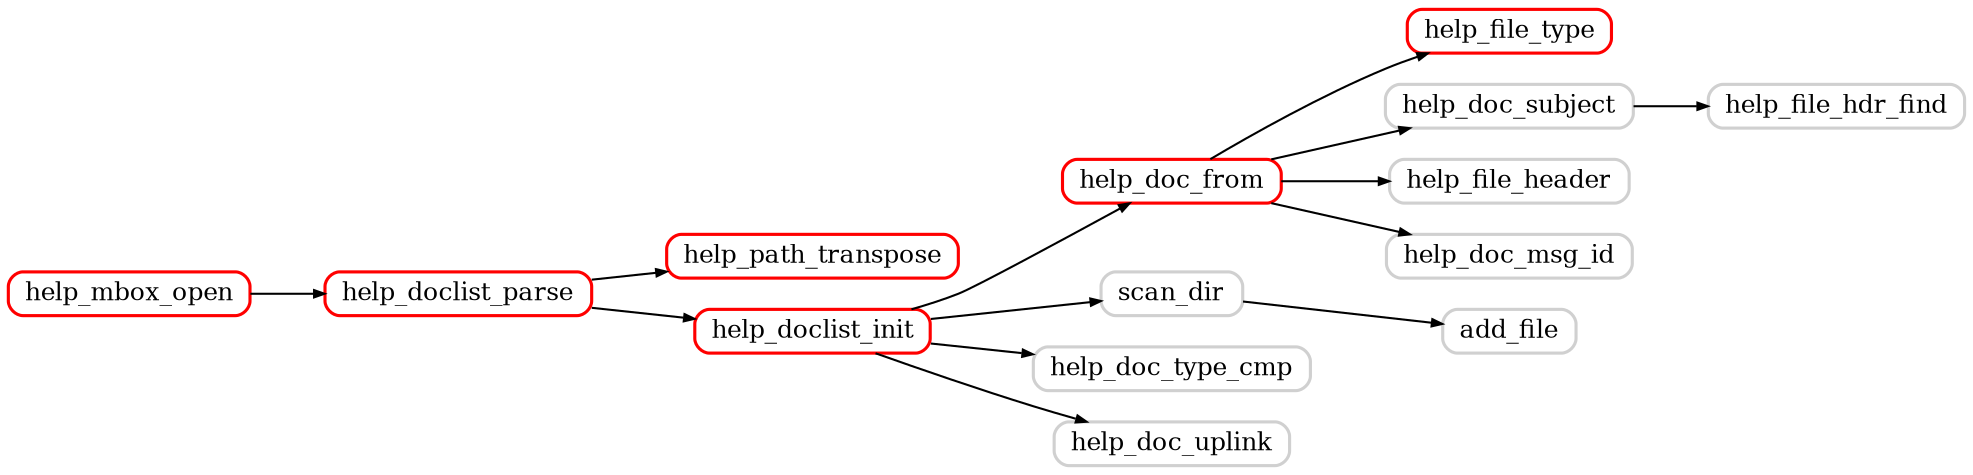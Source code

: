 digraph windows
{
	graph [
		rankdir="LR"
		nodesep="0.2"
		ranksep="0.5"
		compound="true"
	]

	node [
		shape="Mrecord"
		fontsize="12"
		fillcolor="#ffffff"
		style="filled"
		height="0.2"
		penwidth="1.5"
		color="black"
	]

	edge [
		penwidth="1.0"
		arrowsize="0.5"
	]

	// use C_HelpDocDir
	node [ color="#ff0000" ]
	help_file_type
	help_path_transpose
	help_doc_from
	help_doclist_init
	help_doclist_parse
	help_mbox_open

	node [ color="#d0d0d0" ]
	help_doc_subject   -> help_file_hdr_find
	help_doc_from      -> help_file_type
	help_doc_from      -> help_file_header
	help_doc_from      -> help_doc_msg_id
	help_doc_from      -> help_doc_subject
	help_doclist_init  -> scan_dir
	help_doclist_init  -> help_doc_from
	help_doclist_init  -> help_doc_type_cmp
	help_doclist_init  -> help_doc_uplink
	help_doclist_parse -> help_doclist_init
	help_doclist_parse -> help_path_transpose
	help_mbox_open     -> help_doclist_parse
	scan_dir           -> add_file

}
